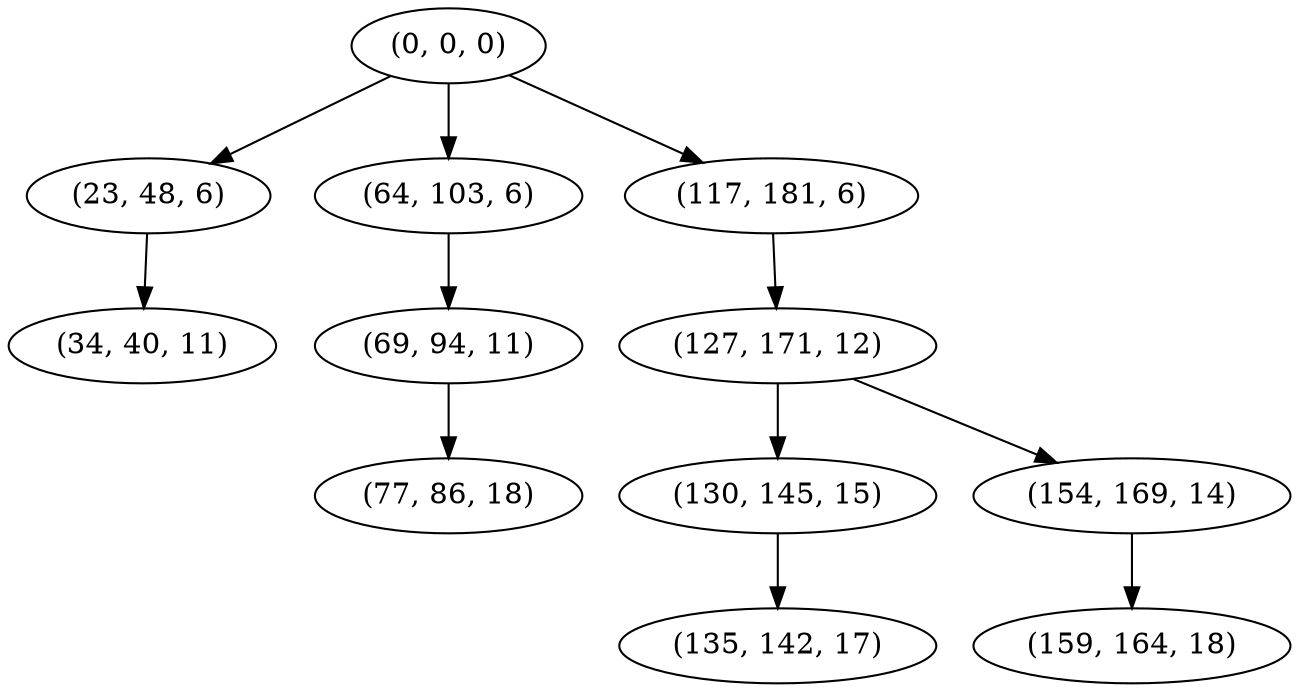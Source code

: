 digraph tree {
    "(0, 0, 0)";
    "(23, 48, 6)";
    "(34, 40, 11)";
    "(64, 103, 6)";
    "(69, 94, 11)";
    "(77, 86, 18)";
    "(117, 181, 6)";
    "(127, 171, 12)";
    "(130, 145, 15)";
    "(135, 142, 17)";
    "(154, 169, 14)";
    "(159, 164, 18)";
    "(0, 0, 0)" -> "(23, 48, 6)";
    "(0, 0, 0)" -> "(64, 103, 6)";
    "(0, 0, 0)" -> "(117, 181, 6)";
    "(23, 48, 6)" -> "(34, 40, 11)";
    "(64, 103, 6)" -> "(69, 94, 11)";
    "(69, 94, 11)" -> "(77, 86, 18)";
    "(117, 181, 6)" -> "(127, 171, 12)";
    "(127, 171, 12)" -> "(130, 145, 15)";
    "(127, 171, 12)" -> "(154, 169, 14)";
    "(130, 145, 15)" -> "(135, 142, 17)";
    "(154, 169, 14)" -> "(159, 164, 18)";
}
